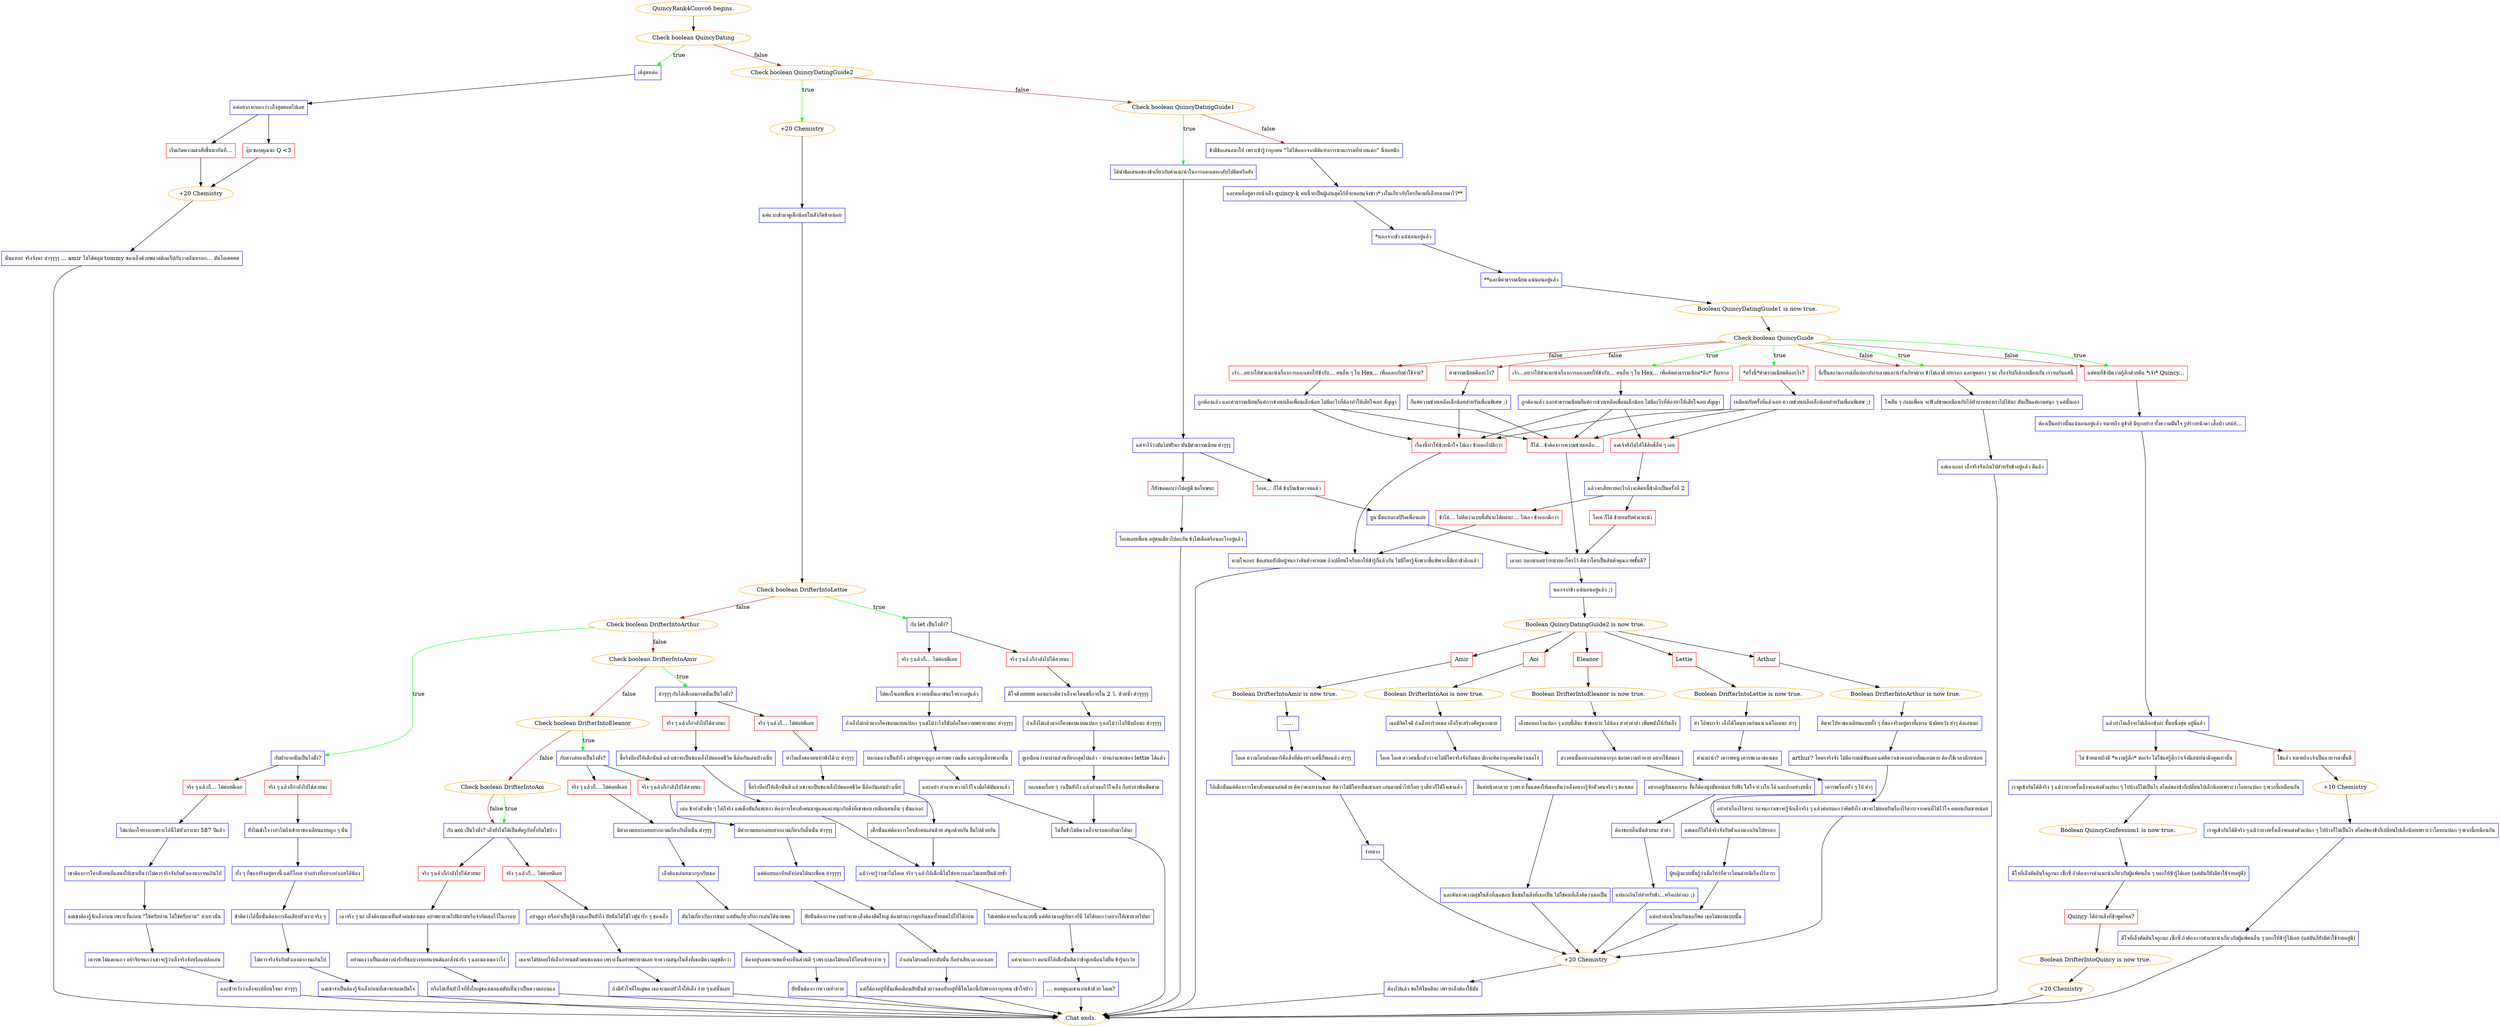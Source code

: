 digraph {
	"QuincyRank4Convo6 begins." [color=orange];
		"QuincyRank4Convo6 begins." -> j2461985337;
	j2461985337 [label="Check boolean QuincyDating",color=orange];
		j2461985337 -> j1418252118 [label=true,color=green];
		j2461985337 -> j83112899 [label=false,color=brown];
	j1418252118 [label="เฮ้สุดหล่อ",shape=box,color=blue];
		j1418252118 -> j2884062335;
	j83112899 [label="Check boolean QuincyDatingGuide2",color=orange];
		j83112899 -> j1296554399 [label=true,color=green];
		j83112899 -> j2852325112 [label=false,color=brown];
	j2884062335 [label="แค่อยากจะบอกว่า เอ็งสุดยอดไปเลย",shape=box,color=blue];
		j2884062335 -> j3662378923;
		j2884062335 -> j478973647;
	j1296554399 [label="+20 Chemistry",color=orange];
		j1296554399 -> j472458531;
	j2852325112 [label="Check boolean QuincyDatingGuide1",color=orange];
		j2852325112 -> j3360557750 [label=true,color=green];
		j2852325112 -> j2647195958 [label=false,color=brown];
	j3662378923 [label="เริ่มเกิดความสงสัยขึ้นมาทันที...",shape=box,color=red];
		j3662378923 -> j205251305;
	j478973647 [label="อุ๊ย ขอบคุณนะ Q <3",shape=box,color=red];
		j478973647 -> j205251305;
	j472458531 [label="แค่แวะเข้ามาดูเด็กน้อยในสังกัดข้าหน่อย",shape=box,color=blue];
		j472458531 -> j2157594670;
	j3360557750 [label="ได้นำข้อเสนอของข้าเกี่ยวกับคำแนะนำในการออกเดทกลับไปคิดหรือยัง",shape=box,color=blue];
		j3360557750 -> j3112834235;
	j2647195958 [label="ข้ามีข้อเสนอมาให้ เพราะข้ารู้ว่าทุกคน \"ไม่ได้ออกจากมิติแห่งการฆาตกรรมที่ห่วยแตก\" นี่บ่อยนัก",shape=box,color=blue];
		j2647195958 -> j2925018562;
	j205251305 [label="+20 Chemistry",color=orange];
		j205251305 -> j684386920;
	j2157594670 [label="Check boolean DrifterIntoLettie",color=orange];
		j2157594670 -> j3559732821 [label=true,color=green];
		j2157594670 -> j1529798852 [label=false,color=brown];
	j3112834235 [label="แต่จำไว้ว่ามันไม่ฟรีนะ มันมีค่าธรรมเนียม ฮ่าๆๆๆ",shape=box,color=blue];
		j3112834235 -> j3755539852;
		j3112834235 -> j3125478636;
	j2925018562 [label="และคนที่อยู่ตรงหน้าเอ็ง quincy-k คนนี้จะเป็นผู้เล่นสุดโก้ที่จะคอยแจ้งข่าว*วงในเกี่ยวกับใครก็ตามที่เอ็งหมายตาไว้**",shape=box,color=blue];
		j2925018562 -> j3939371806;
	j684386920 [label="นั่นแหละ จริงจังนะ ฮ่าๆๆๆๆ ... amir ไม่ได้คลุม tommy ของเอ็งด้วยพลาสติกแร็ปกับวาสลีนหรอก... มันโอเคคคค",shape=box,color=blue];
		j684386920 -> "Chat ends.";
	j3559732821 [label="กับ let เป็นไงมั่ง?",shape=box,color=blue];
		j3559732821 -> j2070071412;
		j3559732821 -> j1416822344;
	j1529798852 [label="Check boolean DrifterIntoArthur",color=orange];
		j1529798852 -> j301043345 [label=true,color=green];
		j1529798852 -> j3612310957 [label=false,color=brown];
	j3755539852 [label="ก็ยังขอตอบว่าไม่อยู่ดี ขอโทษนะ",shape=box,color=red];
		j3755539852 -> j2808488201;
	j3125478636 [label="โอเค... ก็ได้ ข้าเริ่มเข้าตาจนแล้ว",shape=box,color=red];
		j3125478636 -> j760640048;
	j3939371806 [label="*นอกจากข้า แน่นอนอยู่แล้ว",shape=box,color=blue];
		j3939371806 -> j2008483588;
	"Chat ends." [color=orange];
	j2070071412 [label="จริง ๆ แล้วก็กำลังไปได้สวยนะ",shape=box,color=red];
		j2070071412 -> j1337469433;
	j1416822344 [label="จริง ๆ แล้วก็... ไม่ค่อยดีเลย",shape=box,color=red];
		j1416822344 -> j695057972;
	j301043345 [label="กับฝ่าบาทนั่นเป็นไงมั่ง?",shape=box,color=blue];
		j301043345 -> j740095267;
		j301043345 -> j2166650364;
	j3612310957 [label="Check boolean DrifterIntoAmir",color=orange];
		j3612310957 -> j3378303123 [label=true,color=green];
		j3612310957 -> j4033191202 [label=false,color=brown];
	j2808488201 [label="โอเคเลยเพื่อน อยู่คนเดียวไปละกัน ข้าไม่เดือดร้อนอะไรอยู่แล้ว",shape=box,color=blue];
		j2808488201 -> "Chat ends.";
	j760640048 [label="บูม นั่นแหละสปิริตเพื่อนเอ๋ย",shape=box,color=blue];
		j760640048 -> j1736546454;
	j2008483588 [label="**และมีค่าธรรมเนียม แน่นอนอยู่แล้ว",shape=box,color=blue];
		j2008483588 -> j2373070583;
	j1337469433 [label="ดีใจด้วยยยยย ตอนแรกคิดว่าเอ็งจะโดนขยี้ภายใน 2 วิ. ด้วยซ้ำ ฮ่าๆๆๆๆ",shape=box,color=blue];
		j1337469433 -> j888976394;
	j695057972 [label="ไม่ตกใจเลยเพื่อน สาวคนนั้นเอาชนะใจยากอยู่แล้ว",shape=box,color=blue];
		j695057972 -> j1558683419;
	j740095267 [label="จริง ๆ แล้วก็กำลังไปได้สวยนะ",shape=box,color=red];
		j740095267 -> j3604503231;
	j2166650364 [label="จริง ๆ แล้วก็... ไม่ค่อยดีเลย",shape=box,color=red];
		j2166650364 -> j219098852;
	j3378303123 [label="ฮ่าๆๆๆ กับไอ้เด็กลมกรดนั่นเป็นไงมั่ง?",shape=box,color=blue];
		j3378303123 -> j3966031069;
		j3378303123 -> j3614118595;
	j4033191202 [label="Check boolean DrifterIntoEleanor",color=orange];
		j4033191202 -> j1707581291 [label=true,color=green];
		j4033191202 -> j3028424512 [label=false,color=brown];
	j1736546454 [label="เอาละ บอกมาเลยว่าหมายตาใครไว้ คิดว่าใครเป็นสินค้าคุณภาพชั้นดี?",shape=box,color=blue];
		j1736546454 -> j2235798858;
	j2373070583 [label="Boolean QuincyDatingGuide1 is now true.",color=orange];
		j2373070583 -> j2505432108;
	j888976394 [label="ถ้าเอ็งไม่กล้ามากก็คงชอบแบบแปลก ๆ แต่ไม่ว่าไงก็นับถือนะ ฮ่าๆๆๆๆ",shape=box,color=blue];
		j888976394 -> j115515646;
	j1558683419 [label="ถ้าเอ็งไม่กล้ามากก็คงชอบแบบแปลก ๆ แต่ไม่ว่าไงก็นับถือในความพยายามนะ ฮ่าๆๆๆๆ",shape=box,color=blue];
		j1558683419 -> j4064969942;
	j3604503231 [label="ยังไม่เข้าใจว่าทำไมถึงเข้าหาของเลียนแบบถูก ๆ นั่น",shape=box,color=blue];
		j3604503231 -> j1232701980;
	j219098852 [label="ไม่แปลกใจหรอกเพราะไอ้นี่ไม่หัวเราะมา 587 ปีแล้ว",shape=box,color=blue];
		j219098852 -> j1570710760;
	j3966031069 [label="จริง ๆ แล้วก็กำลังไปได้สวยนะ",shape=box,color=red];
		j3966031069 -> j1014160386;
	j3614118595 [label="จริง ๆ แล้วก็... ไม่ค่อยดีเลย",shape=box,color=red];
		j3614118595 -> j980503592;
	j1707581291 [label="กับสาวสยองเป็นไงมั่ง?",shape=box,color=blue];
		j1707581291 -> j105665990;
		j1707581291 -> j4040311215;
	j3028424512 [label="Check boolean DrifterIntoAoi",color=orange];
		j3028424512 -> j1279940236 [label=true,color=green];
		j3028424512 -> j1279940236 [label=false,color=brown];
	j2235798858 [label="นอกจากข้า แน่นอนอยู่แล้ว ;)",shape=box,color=blue];
		j2235798858 -> j2759397375;
	j2505432108 [label="Check boolean QuincyGuide",color=orange];
		j2505432108 -> j4212760094 [label=true,color=green];
		j2505432108 -> j3289835672 [label=true,color=green];
		j2505432108 -> j3825213432 [label=true,color=green];
		j2505432108 -> j3182189959 [label=true,color=green];
		j2505432108 -> j637829905 [label=false,color=brown];
		j2505432108 -> j53067241 [label=false,color=brown];
		j2505432108 -> j3825213432 [label=false,color=brown];
		j2505432108 -> j3182189959 [label=false,color=brown];
	j115515646 [label="ดูเหมือนว่าจะผ่านส่วนที่ยากสุดไปแล้ว - ผ่านกำแพงของ lettie ได้แล้ว",shape=box,color=blue];
		j115515646 -> j2961689755;
	j4064969942 [label="บอกเธอว่าเป็นยังไง อย่าพูดจาดูถูก เคารพความเชื่อ และหนูเลี้ยงพวกนั้น",shape=box,color=blue];
		j4064969942 -> j3551234038;
	j1232701980 [label="ทั้ง ๆ ที่ของจริงอยู่ตรงนี้ แต่ก็โอเค ทำอย่างที่อยากทำเลยไอ้น้อง",shape=box,color=blue];
		j1232701980 -> j2931889544;
	j1570710760 [label="เขาต้องการใครสักคนที่แสดงให้เขาเห็นว่าไม่ควรจริงจังกับตัวเองมากจนเกินไป",shape=box,color=blue];
		j1570710760 -> j3286038190;
	j1014160386 [label="ซื้อริงป๊อปให้เด็กนั่นสิ แล้วเขาจะเป็นของเอ็งไปตลอดชีวิต นี่ล้อกันเล่นป่าวเนี่ย",shape=box,color=blue];
		j1014160386 -> j1088418391;
	j980503592 [label="ทำไมเอ็งสองคนทำพังได้วะ ฮ่าๆๆๆ",shape=box,color=blue];
		j980503592 -> j436589819;
	j105665990 [label="จริง ๆ แล้วก็กำลังไปได้สวยนะ",shape=box,color=red];
		j105665990 -> j2833318169;
	j4040311215 [label="จริง ๆ แล้วก็... ไม่ค่อยดีเลย",shape=box,color=red];
		j4040311215 -> j3112650404;
	j1279940236 [label="กับ aoi เป็นไงมั่ง? เอ็งยังไม่ได้เป็นศัตรูกับทั้งทีมใช่ป่าว",shape=box,color=blue];
		j1279940236 -> j80604200;
		j1279940236 -> j4102130127;
	j2759397375 [label="Boolean QuincyDatingGuide2 is now true.",color=orange];
		j2759397375 -> j2990052775;
		j2759397375 -> j3575586242;
		j2759397375 -> j908872824;
		j2759397375 -> j3779599582;
		j2759397375 -> j3379747093;
	j4212760094 [label="เจ้า...อยากให้คำแนะนำเรื่องการออกเดทให้ข้ากับ... คนอื่น ๆ ใน Hex... เพื่อคิดค่าธรรมเนียม*อีก* งั้นเหรอ",shape=box,color=red];
		j4212760094 -> j299436987;
	j3289835672 [label="*ครั้งนี้*ค่าธรรมเนียมคืออะไร?",shape=box,color=red];
		j3289835672 -> j49644777;
	j3825213432 [label="นี่เป็นสถานการณ์ที่แปลกประหลาดและน่ารังเกียจมาก ข้าไม่เอาด้วยหรอก และพูดตรง ๆ นะ เรื่องจีบก็เลิกเหมือนกัน เราจบกันแค่นี้",shape=box,color=red];
		j3825213432 -> j2486603208;
	j3182189959 [label="แต่คนที่ข้ามีความรู้สึกด้วยคือ *เจ้า* Quincy...",shape=box,color=red];
		j3182189959 -> j2158177554;
	j637829905 [label="ค่าธรรมเนียมคืออะไร?",shape=box,color=red];
		j637829905 -> j2260110083;
	j53067241 [label="เจ้า...อยากให้คำแนะนำเรื่องการออกเดทให้ข้ากับ... คนอื่น ๆ ใน Hex... เพื่อแลกกับค่าใช้จ่าย?",shape=box,color=red];
		j53067241 -> j1381806735;
	j2961689755 [label="บอกเธอเรื่อย ๆ ว่าเป็นยังไง แล้วถ้าเธอไว้ใจเอ็ง ก็อย่าทำพังเด็ดขาด",shape=box,color=blue];
		j2961689755 -> j3177426570;
	j3551234038 [label="และอย่า ทำลาย ความไว้ใจ เมื่อได้มันมาแล้ว",shape=box,color=blue];
		j3551234038 -> j3177426570;
	j2931889544 [label="ข้าคิดว่าไอ้บื้อนั่นต้องการคือเสียงหัวเราะจริง ๆ",shape=box,color=blue];
		j2931889544 -> j550580779;
	j3286038190 [label="แต่เขาต้องรู้จักเอ็งก่อน เพราะงั้นก่อน \"ใช่ครับท่าน ไม่ใช่ครับท่าน\" ห่าเหวนั่น",shape=box,color=blue];
		j3286038190 -> j694384631;
	j1088418391 [label="เอ่อ ข้าทำตัวเชี่ย ๆ ใส่ก็จริง แต่เด็กมันก็แค่เหงา ต้องการใครสักคนมาดูแลและสนุกกับสิ่งที่เขาชอบ เหมือนคนอื่น ๆ นั่นแหละ",shape=box,color=blue];
		j1088418391 -> j1221778258;
	j436589819 [label="ซื้อริงป๊อปให้เด็กนั่นสิ แล้วเขาจะเป็นของเอ็งไปตลอดชีวิต นี่ล้อกันเล่นป่าวเนี่ย",shape=box,color=blue];
		j436589819 -> j3905509722;
	j2833318169 [label="มีคำถามเยอะเลยอยากถามเกี่ยวกับลิ้นนั่น ฮ่าๆๆๆ",shape=box,color=blue];
		j2833318169 -> j3841874388;
	j3112650404 [label="มีคำถามเยอะเลยอยากถามเกี่ยวกับลิ้นนั่น ฮ่าๆๆๆ",shape=box,color=blue];
		j3112650404 -> j364831666;
	j80604200 [label="จริง ๆ แล้วก็กำลังไปได้สวยนะ",shape=box,color=red];
		j80604200 -> j3524069619;
	j4102130127 [label="จริง ๆ แล้วก็... ไม่ค่อยดีเลย",shape=box,color=red];
		j4102130127 -> j1616487720;
	j2990052775 [label="Lettie",shape=box,color=red];
		j2990052775 -> j1159845951;
	j3575586242 [label="Arthur",shape=box,color=red];
		j3575586242 -> j3008330298;
	j908872824 [label="Amir",shape=box,color=red];
		j908872824 -> j4291052598;
	j3779599582 [label="Eleanor",shape=box,color=red];
		j3779599582 -> j1212012766;
	j3379747093 [label="Aoi",shape=box,color=red];
		j3379747093 -> j1941886057;
	j299436987 [label="ถูกต้องแล้ว และค่าธรรมเนียมก็แค่การช่วยเหลือเพื่อนเล็กน้อย ไม่มีอะไรที่ต้องทำให้เสียใจเลย สัญญา",shape=box,color=blue];
		j299436987 -> j1423534288;
		j299436987 -> j288654318;
		j299436987 -> j316542130;
	j49644777 [label="เหมือนกับครั้งที่แล้วเลย ความช่วยเหลือเล็กน้อยสำหรับเพื่อนพิเศษ ;)",shape=box,color=blue];
		j49644777 -> j1423534288;
		j49644777 -> j288654318;
		j49644777 -> j316542130;
	j2486603208 [label="ใจเย็น ๆ ก่อนเพื่อน จะฟิวส์ขาดเหมือนกับไอ้ฝ่าบาทของเราไม่ได้นะ มันเป็นแค่เกมสนุก ๆ แค่นั้นเอง",shape=box,color=blue];
		j2486603208 -> j2398050839;
	j2158177554 [label="ต้องเป็นอย่างนั้นแน่นอนอยู่แล้ว หมายถึง ดูข้าสิ มีทุกอย่าง ทั้งความมั่นใจ รูปร่างหน้าตา เสื้อผ้า เสน่ห์...",shape=box,color=blue];
		j2158177554 -> j3050184253;
	j2260110083 [label="ก็แค่ความช่วยเหลือเล็กน้อยสำหรับเพื่อนพิเศษ ;)",shape=box,color=blue];
		j2260110083 -> j288654318;
		j2260110083 -> j316542130;
	j1381806735 [label="ถูกต้องแล้ว และค่าธรรมเนียมก็แค่การช่วยเหลือเพื่อนเล็กน้อย ไม่มีอะไรที่ต้องทำให้เสียใจเลย สัญญา",shape=box,color=blue];
		j1381806735 -> j288654318;
		j1381806735 -> j316542130;
	j3177426570 [label="ไม่งั้นข้าไม่คิดว่าเอ็งจะรอดกลับมาได้นะ",shape=box,color=blue];
		j3177426570 -> "Chat ends.";
	j550580779 [label="ไม่ควรจริงจังกับตัวเองมากจนเกินไป",shape=box,color=blue];
		j550580779 -> j1732954757;
	j694384631 [label="เคารพ ไม่แตกแถว อย่าจีบจนกว่าเขาจะรู้ว่าเอ็งจริงจังหรือแค่ล้อเล่น",shape=box,color=blue];
		j694384631 -> j645277877;
	j1221778258 [label="แม้ว่าจะรู้ว่าเขาไม่โอเค จริง ๆ แล้วไอ้เด็กนี่ไม่ใช่ทหารและไม่เคยเป็นด้วยซ้ำ",shape=box,color=blue];
		j1221778258 -> j1086791908;
	j3905509722 [label="เด็กนั่นแค่ต้องการใครสักคนเล่นด้วย สนุกด้วยกัน ยิ้มไปด้วยกัน",shape=box,color=blue];
		j3905509722 -> j1221778258;
	j3841874388 [label="แต่ค่อยบอกทีหลังก่อนได้นะเพื่อน ฮ่าๆๆๆๆ",shape=box,color=blue];
		j3841874388 -> j2543905001;
	j364831666 [label="เอ็งต้องเล่นหมากรุกกับเธอ",shape=box,color=blue];
		j364831666 -> j2209692398;
	j3524069619 [label="เอาจริง ๆ นะ เอ็งต้องมองเห็นตัวตนของเธอ อย่าพยายามไปนิยามหรือจำกัดเธอไว้ในกรอบ",shape=box,color=blue];
		j3524069619 -> j1636560591;
	j1616487720 [label="อย่าดูถูก หรือทำเป็นรู้ดีว่าเธอเป็นยังไง ยัยนั่นไม่ใช่ไวฟุน่ารัก ๆ ของเอ็ง",shape=box,color=blue];
		j1616487720 -> j2941857483;
	j1159845951 [label="Boolean DrifterIntoLettie is now true.",color=orange];
		j1159845951 -> j742490410;
	j3008330298 [label="Boolean DrifterIntoArthur is now true.",color=orange];
		j3008330298 -> j239314909;
	j4291052598 [label="Boolean DrifterIntoAmir is now true.",color=orange];
		j4291052598 -> j1373064229;
	j1212012766 [label="Boolean DrifterIntoEleanor is now true.",color=orange];
		j1212012766 -> j360476798;
	j1941886057 [label="Boolean DrifterIntoAoi is now true.",color=orange];
		j1941886057 -> j1897162413;
	j1423534288 [label="แต่เจ้ายังไม่ได้ใช้สิทธิ์อื่น ๆ เลย",shape=box,color=red];
		j1423534288 -> j3064143736;
	j288654318 [label="เรื่องนี้ทำให้ข้าหนักใจ ไม่เอา ข้าออกไปดีกว่า",shape=box,color=red];
		j288654318 -> j1270641842;
	j316542130 [label="ก็ได้...ข้าต้องการความช่วยเหลือ...",shape=box,color=red];
		j316542130 -> j1736546454;
	j2398050839 [label="แต่เอาเถอะ เอ็งจริงจังเกินไปสำหรับข้าอยู่แล้ว ดีแล้ว",shape=box,color=blue];
		j2398050839 -> "Chat ends.";
	j3050184253 [label="แล้วทำไมเอ็งจะไม่เลือกข้าล่ะ ชั้นหนึ่งสุด อยู่นี่แล้ว",shape=box,color=blue];
		j3050184253 -> j1087709245;
		j3050184253 -> j3056154145;
	j1732954757 [label="แต่เขาจำเป็นต้องรู้จักเอ็งก่อนที่เขาจะยอมเปิดใจ",shape=box,color=blue];
		j1732954757 -> "Chat ends.";
	j645277877 [label="และข้าหวังว่าเอ็งจะเปลี่ยนใจนะ ฮ่าๆๆๆ",shape=box,color=blue];
		j645277877 -> "Chat ends.";
	j1086791908 [label="ไม่เคยต้องเจอเรื่องแบบนี้ แต่ต้องมาอยู่กับเราที่นี่ ไม่ได้บอกว่าอยากให้เขาหายไปนะ",shape=box,color=blue];
		j1086791908 -> j1336200644;
	j2543905001 [label="ยัยนั่นต้องการความท้าทาย เอ็งต้องคิดใหญ่ ต้องผ่านการคุยกับเธอทั้งหมดไปให้ได้ก่อน",shape=box,color=blue];
		j2543905001 -> j32193674;
	j2209692398 [label="มันไม่เกี่ยวกับการชนะ แต่มันเกี่ยวกับการเล่นได้นานพอ",shape=box,color=blue];
		j2209692398 -> j1920797828;
	j1636560591 [label="อย่ามองว่าเป็นแค่สาวน่ารักที่ชอบวงบอยแบนด์และสิ่งน่ารัก ๆ และมองเธอว่าโง่",shape=box,color=blue];
		j1636560591 -> j2963979098;
	j2941857483 [label="เธอจะไม่ปล่อยให้เอ็งกำหนดตัวตนของเธอ เพราะงั้นอย่าพยายามเลย หาความสนุกในสิ่งที่เธอมีความสุขดีกว่า",shape=box,color=blue];
		j2941857483 -> j798563691;
	j742490410 [label="ฮ่า โอ้พระเจ้า เอ็งได้โดนหวดก้นแน่ แต่โอเคนะ ฮ่าๆ",shape=box,color=blue];
		j742490410 -> j3599382451;
	j239314909 [label="คิดจะไปหาของเลียนแบบทั้ง ๆ ที่ของจริงอยู่ตรงนี้เหรอ น่าผิดหวัง ฮ่าๆ ล้อเล่นนะ",shape=box,color=blue];
		j239314909 -> j3330995946;
	j1373064229 [label="......",shape=box,color=blue];
		j1373064229 -> j3924440572;
	j360476798 [label="เอ็งชอบอะไรแปลก ๆ แบบนี้สินะ ข้าชอบว่ะ ไอ้น้อง ฮ่าฮ่าฮ่าฮ่า เพิ่มพลังให้กับเอ็ง",shape=box,color=blue];
		j360476798 -> j2164053690;
	j1897162413 [label="เธอมีจิตใจดี ถ้าเอ็งทำร้ายเธอ เอ็งก็จะสร้างศัตรูมากมาย",shape=box,color=blue];
		j1897162413 -> j2583308669;
	j3064143736 [label="แล้วจะเสียหายอะไรถ้าจะติดหนี้ข้าอีกเป็นครั้งที่ 2",shape=box,color=blue];
		j3064143736 -> j882537916;
		j3064143736 -> j1869582530;
	j1270641842 [label="ตามใจเถอะ ข้อเสนอยังมีอยู่จนกว่าสินค้าจะหมด ถ้าเปลี่ยนใจก็บอกให้ข้ารู้ก็แล้วกัน ไม่มีใครรู้จักพวกขี้แพ้พวกนี้ดีเท่าข้าอีกแล้ว",shape=box,color=blue];
		j1270641842 -> "Chat ends.";
	j1087709245 [label="ไม่ ข้าหมายถึงมี *ความรู้สึก* ต่อเจ้า ไม่ใช่แค่รู้สึกว่าเจ้ามีเสน่ห์น่าดึงดูดเท่านั้น",shape=box,color=red];
		j1087709245 -> j3891361466;
	j3056154145 [label="ใช่แล้ว หมายถึง เจ้าเป็นอาหารตาชั้นดี",shape=box,color=red];
		j3056154145 -> j2994794177;
	j1336200644 [label="แค่จะบอกว่า ตอนที่ไอ้เด็กนั่นคิดว่าข้าดูเหมือนไม่ยิ้ม ข้ารู้นะเว้ย",shape=box,color=blue];
		j1336200644 -> j3757395057;
	j32193674 [label="ถ้าเล่นไม่รอดถึงระดับนั้น ก็อย่าเสียเวลาลองเลย",shape=box,color=blue];
		j32193674 -> j2118492703;
	j1920797828 [label="ต้องอยู่รอดนานพอที่จะเห็นส่วนดี ๆ เพราะเธอไม่ยอมให้ใครเข้าหาง่าย ๆ",shape=box,color=blue];
		j1920797828 -> j2934848677;
	j2963979098 [label="หรือไม่เห็นหัวใจที่ยิ่งใหญ่ของเธอแต่ดันเห็นว่าเป็นความอ่อนแอ",shape=box,color=blue];
		j2963979098 -> "Chat ends.";
	j798563691 [label="ถ้ามีหัวใจที่ใหญ่พอ เธอจะมอบหัวใจให้เอ็ง ง่าย ๆ แค่นั้นเลย",shape=box,color=blue];
		j798563691 -> "Chat ends.";
	j3599382451 [label="คำแนะนำ? เคารพหนู เคารพเวลาของเธอ",shape=box,color=blue];
		j3599382451 -> j4203368725;
	j3330995946 [label="arthur? โคตรจริงจัง ไม่มีอารมณ์ขันเลย แต่คิดว่าเขาคงอยากยิ้มแทบตาย ต้องใช้เวลาสักหน่อย",shape=box,color=blue];
		j3330995946 -> j2501236532;
	j3924440572 [label="โอเค ความโอบอ้อมอารีคือสิ่งที่ต้องทำ แค่นี้ก็พอแล้ว ฮ่าๆๆ",shape=box,color=blue];
		j3924440572 -> j3290513088;
	j2164053690 [label="สาวคนนั้นอยากเล่นหมากรุก ชอบความท้าทาย อยากใช้สมอง",shape=box,color=blue];
		j2164053690 -> j337933843;
	j2583308669 [label="โอเค โอเค สาวคนนี้กลัวว่าจะไม่มีใครจริงจังกับเธอ มักจะคิดว่าทุกคนคิดว่าเธอโง่",shape=box,color=blue];
		j2583308669 -> j3578213219;
	j882537916 [label="ข้าไม่... ไม่คิดว่าแบบนี้มันจะได้ผลนะ... ไม่เอา ข้าออกดีกว่า",shape=box,color=red];
		j882537916 -> j1270641842;
	j1869582530 [label="โอเค ก็ได้ ข้ายอมรับคำแนะนำ",shape=box,color=red];
		j1869582530 -> j1736546454;
	j3891361466 [label="เราดูเข้ากันได้ดีจริง ๆ แม้ว่าบางครั้งเอ็งจะแต่งตัวแปลก ๆ ไปบ้างก็ไม่เป็นไร สไตล์ของข้าก็เปลี่ยนไปเล็กน้อยเพราะว่าโลหะแปลก ๆ พวกนี้เหมือนกัน",shape=box,color=blue];
		j3891361466 -> j2933337844;
	j2994794177 [label="+10 Chemistry",color=orange];
		j2994794177 -> j824358915;
	j3757395057 [label="... คอยดูแลเขาแทนข้าด้วย โอเค?",shape=box,color=blue];
		j3757395057 -> "Chat ends.";
	j2118492703 [label="แต่ก็ต้องอยู่ที่นั่นเพื่อเตือนยัยนั่นด้วยว่าเธอยังอยู่ที่นี่ในโลกนี้กับพวกเราทุกคน เข้าใจป่าว",shape=box,color=blue];
		j2118492703 -> "Chat ends.";
	j2934848677 [label="ยัยนั่นต้องการความท้าทาย",shape=box,color=blue];
		j2934848677 -> "Chat ends.";
	j4203368725 [label="เคารพเรื่องทั่ว ๆ ไป ฮ่าๆ",shape=box,color=blue];
		j4203368725 -> j3852963664;
	j2501236532 [label="อย่าทำเรื่องไร้สาระ รอจนกว่าเขาจะรู้จักเอ็งจริง ๆ แล้วค่อยบอกว่าคิดยังไง เขาจะไม่ยอมรับเรื่องไร้สาระจากคนที่ไม่ไว้ใจ อดทนกับเขาหน่อย",shape=box,color=blue];
		j2501236532 -> j66593704;
	j3290513088 [label="ไอ้เด็กนั่นแค่ต้องการใครสักคนมาเล่นด้วย คิดว่าคงเหงาแหละ คิดว่าไม่มีใครเห็นเขาเลย เล่นตามน้ำไปเรื่อย ๆ เดี๋ยวก็ได้ใจเขาแล้ว",shape=box,color=blue];
		j3290513088 -> j2531874626;
	j337933843 [label="อยากอยู่กับเธอเหรอ งั้นก็ต้องมุ่งมั่นหน่อย รับฟัง ใส่ใจ ห่วงใย โอ้ และอีกอย่างหนึ่ง",shape=box,color=blue];
		j337933843 -> j2160910015;
	j3578213219 [label="มีแค่หน้าตาสวย ๆ เพราะงั้นแสดงให้เธอเห็นว่าเอ็งอยากรู้จักตัวตนจริง ๆ ของเธอ",shape=box,color=blue];
		j3578213219 -> j1141504019;
	j2933337844 [label="Boolean QuincyConfession1 is now true.",color=orange];
		j2933337844 -> j1686500271;
	j824358915 [label="เราดูเข้ากันได้ดีจริง ๆ แม้ว่าบางครั้งเอ็งจะแต่งตัวแปลก ๆ ไปบ้างก็ไม่เป็นไร สไตล์ของข้าก็เปลี่ยนไปเล็กน้อยเพราะว่าโลหะแปลก ๆ พวกนี้เหมือนกัน",shape=box,color=blue];
		j824358915 -> j3289235338;
	j3852963664 [label="แต่เธอก็ไม่ได้จริงจังกับตัวเองมากเกินไปหรอก",shape=box,color=blue];
		j3852963664 -> j350293458;
	j66593704 [label="+20 Chemistry",color=orange];
		j66593704 -> j578035661;
	j2531874626 [label="ง่ายมาก",shape=box,color=blue];
		j2531874626 -> j66593704;
	j2160910015 [label="ต้องชอบลิ้นนั่นด้วยนะ ฮ่าฮ่า",shape=box,color=blue];
		j2160910015 -> j3105336040;
	j1141504019 [label="และค้นหาความสุขในสิ่งที่เธอชอบ ชื่นชมในสิ่งที่เธอเป็น ไม่ใช่คนที่เอ็งคิดว่าเธอเป็น",shape=box,color=blue];
		j1141504019 -> j66593704;
	j1686500271 [label="ดีใจที่เอ็งตัดสินใจถูกนะ เซ็กซี่ ถ้าต้องการคำแนะนำเกี่ยวกับผู้แพ้คนอื่น ๆ บอกให้ข้ารู้ได้เลย (แต่มันก็ยังมีค่าใช้จ่ายอยู่ดี)",shape=box,color=blue];
		j1686500271 -> j2032137548;
	j3289235338 [label="ดีใจที่เอ็งตัดสินใจถูกนะ เซ็กซี่ ถ้าต้องการคำแนะนำเกี่ยวกับผู้แพ้คนอื่น ๆ บอกให้ข้ารู้ได้เลย (แต่มันก็ยังมีค่าใช้จ่ายอยู่ดี)",shape=box,color=blue];
		j3289235338 -> "Chat ends.";
	j350293458 [label="ผู้หญิงแบบนั้นรู้ว่าเมื่อไหร่ที่ควรโดนตำหนิเรื่องไร้สาระ",shape=box,color=blue];
		j350293458 -> j3781268359;
	j578035661 [label="ต้องไปแล้ว ขอให้โชคดีนะ เพราะเอ็งต้องใช้มัน",shape=box,color=blue];
		j578035661 -> "Chat ends.";
	j3105336040 [label="แปลกเกินไปสำหรับข้า...หรือเปล่านะ ;)",shape=box,color=blue];
		j3105336040 -> j66593704;
	j2032137548 [label="Quincy ได้อ่านสิ่งที่ข้าพูดไหม?",shape=box,color=red];
		j2032137548 -> j359041193;
	j3781268359 [label="แค่อย่าอ่อนโยนกับเธอก็พอ เธอไม่ชอบแบบนั้น",shape=box,color=blue];
		j3781268359 -> j66593704;
	j359041193 [label="Boolean DrifterIntoQuincy is now true.",color=orange];
		j359041193 -> j367054140;
	j367054140 [label="+20 Chemistry",color=orange];
		j367054140 -> "Chat ends.";
}